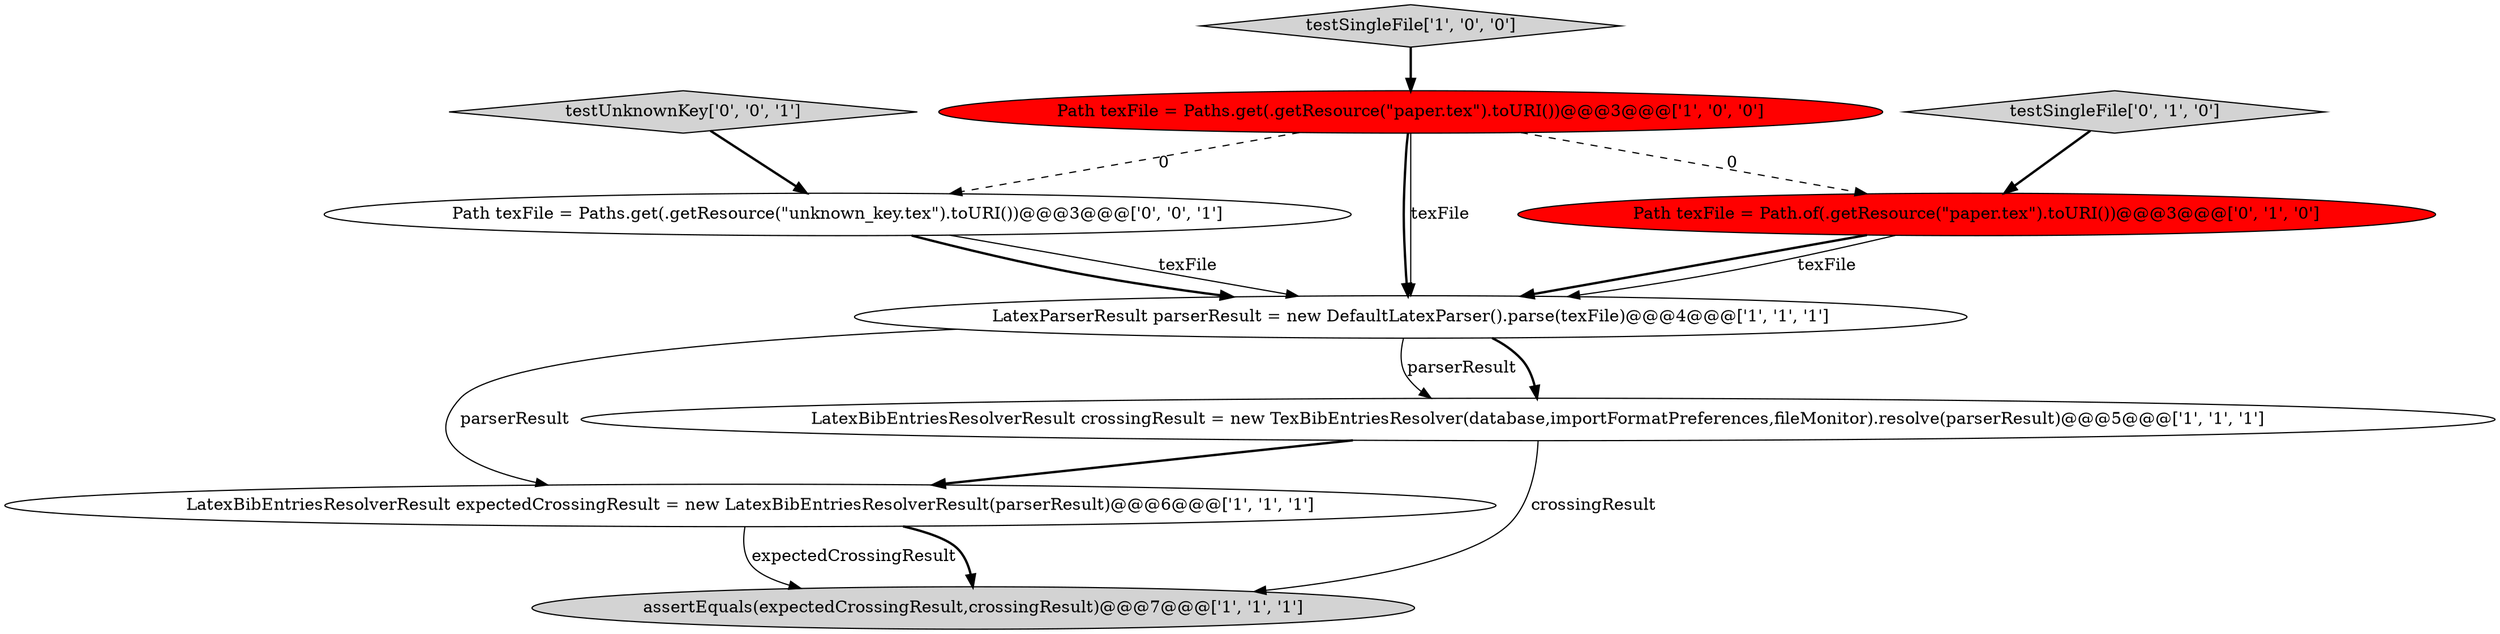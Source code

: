 digraph {
0 [style = filled, label = "LatexParserResult parserResult = new DefaultLatexParser().parse(texFile)@@@4@@@['1', '1', '1']", fillcolor = white, shape = ellipse image = "AAA0AAABBB1BBB"];
9 [style = filled, label = "Path texFile = Paths.get(.getResource(\"unknown_key.tex\").toURI())@@@3@@@['0', '0', '1']", fillcolor = white, shape = ellipse image = "AAA0AAABBB3BBB"];
8 [style = filled, label = "testUnknownKey['0', '0', '1']", fillcolor = lightgray, shape = diamond image = "AAA0AAABBB3BBB"];
3 [style = filled, label = "LatexBibEntriesResolverResult expectedCrossingResult = new LatexBibEntriesResolverResult(parserResult)@@@6@@@['1', '1', '1']", fillcolor = white, shape = ellipse image = "AAA0AAABBB1BBB"];
5 [style = filled, label = "testSingleFile['1', '0', '0']", fillcolor = lightgray, shape = diamond image = "AAA0AAABBB1BBB"];
7 [style = filled, label = "testSingleFile['0', '1', '0']", fillcolor = lightgray, shape = diamond image = "AAA0AAABBB2BBB"];
2 [style = filled, label = "assertEquals(expectedCrossingResult,crossingResult)@@@7@@@['1', '1', '1']", fillcolor = lightgray, shape = ellipse image = "AAA0AAABBB1BBB"];
6 [style = filled, label = "Path texFile = Path.of(.getResource(\"paper.tex\").toURI())@@@3@@@['0', '1', '0']", fillcolor = red, shape = ellipse image = "AAA1AAABBB2BBB"];
1 [style = filled, label = "Path texFile = Paths.get(.getResource(\"paper.tex\").toURI())@@@3@@@['1', '0', '0']", fillcolor = red, shape = ellipse image = "AAA1AAABBB1BBB"];
4 [style = filled, label = "LatexBibEntriesResolverResult crossingResult = new TexBibEntriesResolver(database,importFormatPreferences,fileMonitor).resolve(parserResult)@@@5@@@['1', '1', '1']", fillcolor = white, shape = ellipse image = "AAA0AAABBB1BBB"];
1->0 [style = solid, label="texFile"];
4->3 [style = bold, label=""];
5->1 [style = bold, label=""];
1->9 [style = dashed, label="0"];
9->0 [style = solid, label="texFile"];
6->0 [style = bold, label=""];
3->2 [style = solid, label="expectedCrossingResult"];
1->0 [style = bold, label=""];
9->0 [style = bold, label=""];
3->2 [style = bold, label=""];
6->0 [style = solid, label="texFile"];
0->4 [style = bold, label=""];
1->6 [style = dashed, label="0"];
4->2 [style = solid, label="crossingResult"];
0->3 [style = solid, label="parserResult"];
7->6 [style = bold, label=""];
0->4 [style = solid, label="parserResult"];
8->9 [style = bold, label=""];
}
